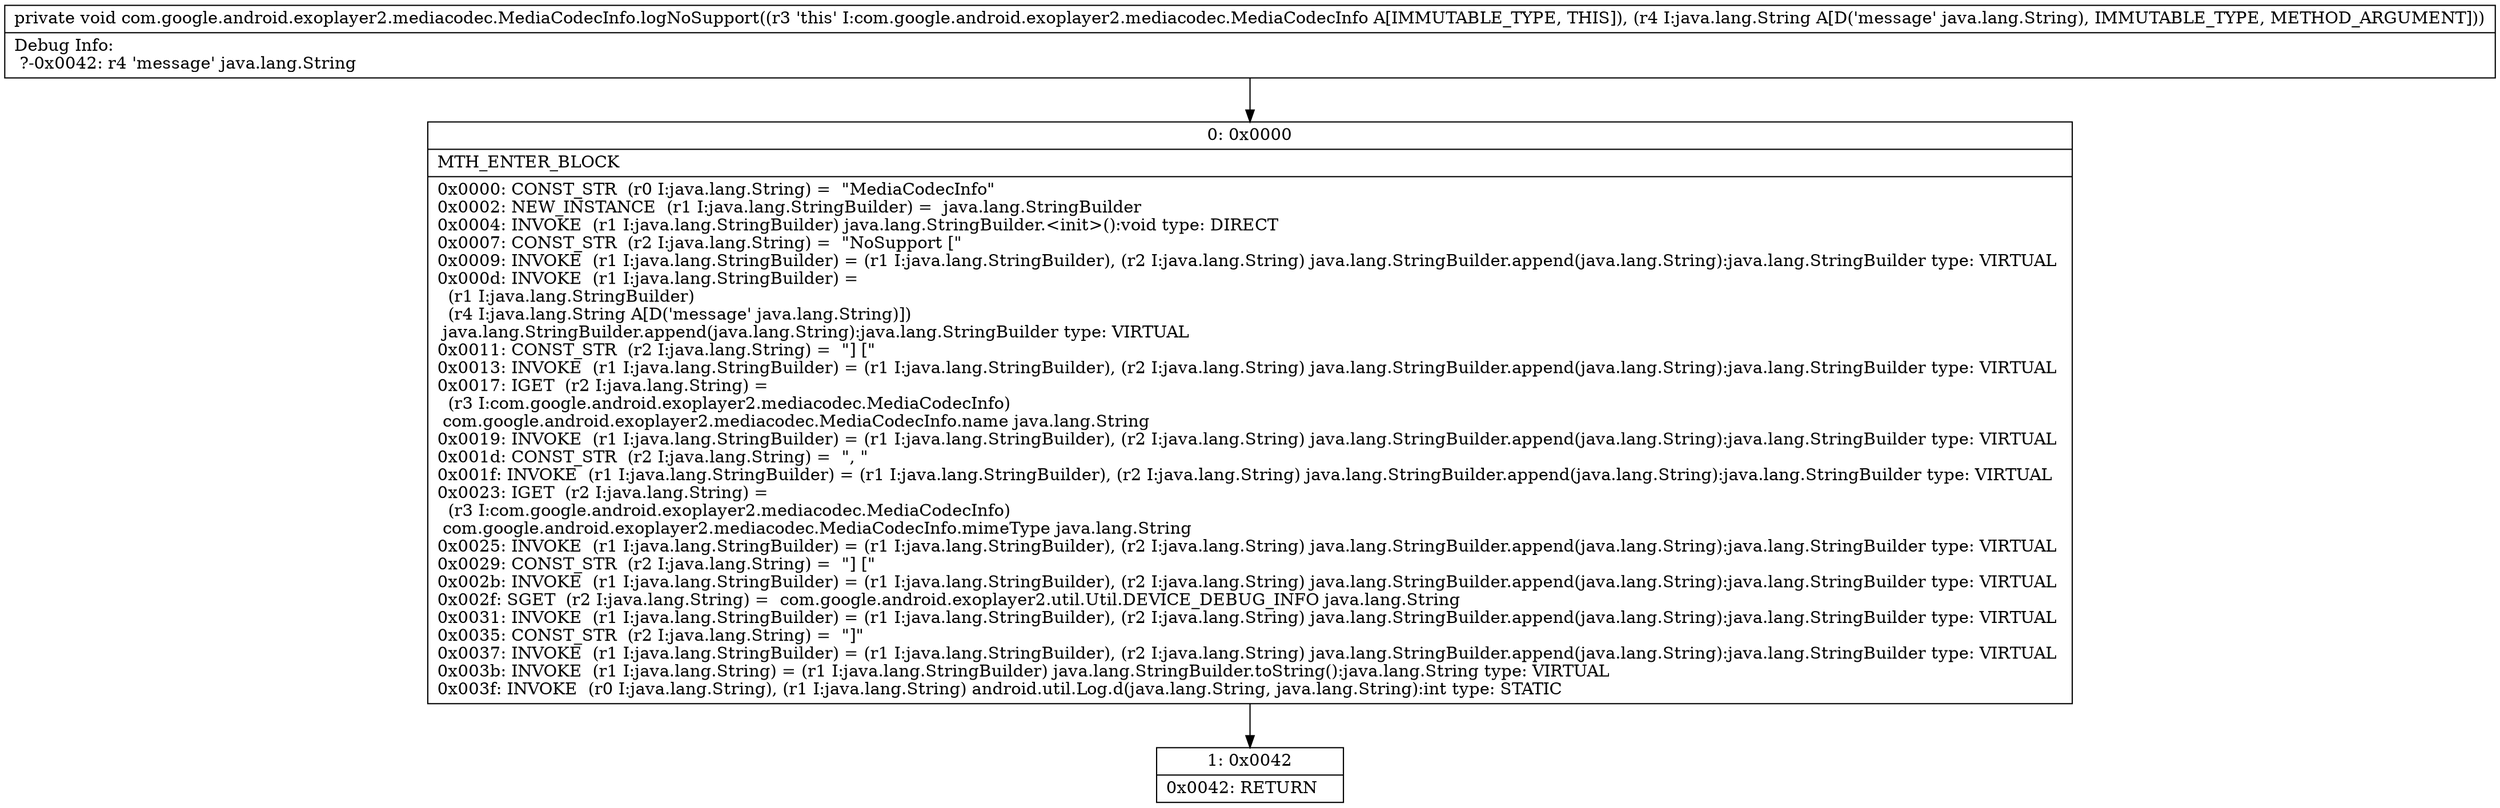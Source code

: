digraph "CFG forcom.google.android.exoplayer2.mediacodec.MediaCodecInfo.logNoSupport(Ljava\/lang\/String;)V" {
Node_0 [shape=record,label="{0\:\ 0x0000|MTH_ENTER_BLOCK\l|0x0000: CONST_STR  (r0 I:java.lang.String) =  \"MediaCodecInfo\" \l0x0002: NEW_INSTANCE  (r1 I:java.lang.StringBuilder) =  java.lang.StringBuilder \l0x0004: INVOKE  (r1 I:java.lang.StringBuilder) java.lang.StringBuilder.\<init\>():void type: DIRECT \l0x0007: CONST_STR  (r2 I:java.lang.String) =  \"NoSupport [\" \l0x0009: INVOKE  (r1 I:java.lang.StringBuilder) = (r1 I:java.lang.StringBuilder), (r2 I:java.lang.String) java.lang.StringBuilder.append(java.lang.String):java.lang.StringBuilder type: VIRTUAL \l0x000d: INVOKE  (r1 I:java.lang.StringBuilder) = \l  (r1 I:java.lang.StringBuilder)\l  (r4 I:java.lang.String A[D('message' java.lang.String)])\l java.lang.StringBuilder.append(java.lang.String):java.lang.StringBuilder type: VIRTUAL \l0x0011: CONST_STR  (r2 I:java.lang.String) =  \"] [\" \l0x0013: INVOKE  (r1 I:java.lang.StringBuilder) = (r1 I:java.lang.StringBuilder), (r2 I:java.lang.String) java.lang.StringBuilder.append(java.lang.String):java.lang.StringBuilder type: VIRTUAL \l0x0017: IGET  (r2 I:java.lang.String) = \l  (r3 I:com.google.android.exoplayer2.mediacodec.MediaCodecInfo)\l com.google.android.exoplayer2.mediacodec.MediaCodecInfo.name java.lang.String \l0x0019: INVOKE  (r1 I:java.lang.StringBuilder) = (r1 I:java.lang.StringBuilder), (r2 I:java.lang.String) java.lang.StringBuilder.append(java.lang.String):java.lang.StringBuilder type: VIRTUAL \l0x001d: CONST_STR  (r2 I:java.lang.String) =  \", \" \l0x001f: INVOKE  (r1 I:java.lang.StringBuilder) = (r1 I:java.lang.StringBuilder), (r2 I:java.lang.String) java.lang.StringBuilder.append(java.lang.String):java.lang.StringBuilder type: VIRTUAL \l0x0023: IGET  (r2 I:java.lang.String) = \l  (r3 I:com.google.android.exoplayer2.mediacodec.MediaCodecInfo)\l com.google.android.exoplayer2.mediacodec.MediaCodecInfo.mimeType java.lang.String \l0x0025: INVOKE  (r1 I:java.lang.StringBuilder) = (r1 I:java.lang.StringBuilder), (r2 I:java.lang.String) java.lang.StringBuilder.append(java.lang.String):java.lang.StringBuilder type: VIRTUAL \l0x0029: CONST_STR  (r2 I:java.lang.String) =  \"] [\" \l0x002b: INVOKE  (r1 I:java.lang.StringBuilder) = (r1 I:java.lang.StringBuilder), (r2 I:java.lang.String) java.lang.StringBuilder.append(java.lang.String):java.lang.StringBuilder type: VIRTUAL \l0x002f: SGET  (r2 I:java.lang.String) =  com.google.android.exoplayer2.util.Util.DEVICE_DEBUG_INFO java.lang.String \l0x0031: INVOKE  (r1 I:java.lang.StringBuilder) = (r1 I:java.lang.StringBuilder), (r2 I:java.lang.String) java.lang.StringBuilder.append(java.lang.String):java.lang.StringBuilder type: VIRTUAL \l0x0035: CONST_STR  (r2 I:java.lang.String) =  \"]\" \l0x0037: INVOKE  (r1 I:java.lang.StringBuilder) = (r1 I:java.lang.StringBuilder), (r2 I:java.lang.String) java.lang.StringBuilder.append(java.lang.String):java.lang.StringBuilder type: VIRTUAL \l0x003b: INVOKE  (r1 I:java.lang.String) = (r1 I:java.lang.StringBuilder) java.lang.StringBuilder.toString():java.lang.String type: VIRTUAL \l0x003f: INVOKE  (r0 I:java.lang.String), (r1 I:java.lang.String) android.util.Log.d(java.lang.String, java.lang.String):int type: STATIC \l}"];
Node_1 [shape=record,label="{1\:\ 0x0042|0x0042: RETURN   \l}"];
MethodNode[shape=record,label="{private void com.google.android.exoplayer2.mediacodec.MediaCodecInfo.logNoSupport((r3 'this' I:com.google.android.exoplayer2.mediacodec.MediaCodecInfo A[IMMUTABLE_TYPE, THIS]), (r4 I:java.lang.String A[D('message' java.lang.String), IMMUTABLE_TYPE, METHOD_ARGUMENT]))  | Debug Info:\l  ?\-0x0042: r4 'message' java.lang.String\l}"];
MethodNode -> Node_0;
Node_0 -> Node_1;
}

